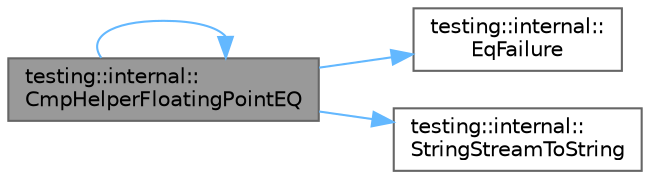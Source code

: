digraph "testing::internal::CmpHelperFloatingPointEQ"
{
 // LATEX_PDF_SIZE
  bgcolor="transparent";
  edge [fontname=Helvetica,fontsize=10,labelfontname=Helvetica,labelfontsize=10];
  node [fontname=Helvetica,fontsize=10,shape=box,height=0.2,width=0.4];
  rankdir="LR";
  Node1 [id="Node000001",label="testing::internal::\lCmpHelperFloatingPointEQ",height=0.2,width=0.4,color="gray40", fillcolor="grey60", style="filled", fontcolor="black",tooltip=" "];
  Node1 -> Node1 [id="edge1_Node000001_Node000001",color="steelblue1",style="solid",tooltip=" "];
  Node1 -> Node2 [id="edge2_Node000001_Node000002",color="steelblue1",style="solid",tooltip=" "];
  Node2 [id="Node000002",label="testing::internal::\lEqFailure",height=0.2,width=0.4,color="grey40", fillcolor="white", style="filled",URL="$namespacetesting_1_1internal.html#ac61e2ba2cbf259fd6ee5ffd4e49c9445",tooltip=" "];
  Node1 -> Node3 [id="edge3_Node000001_Node000003",color="steelblue1",style="solid",tooltip=" "];
  Node3 [id="Node000003",label="testing::internal::\lStringStreamToString",height=0.2,width=0.4,color="grey40", fillcolor="white", style="filled",URL="$namespacetesting_1_1internal.html#a75bdbc38815772055696b2a40bae614e",tooltip=" "];
}
